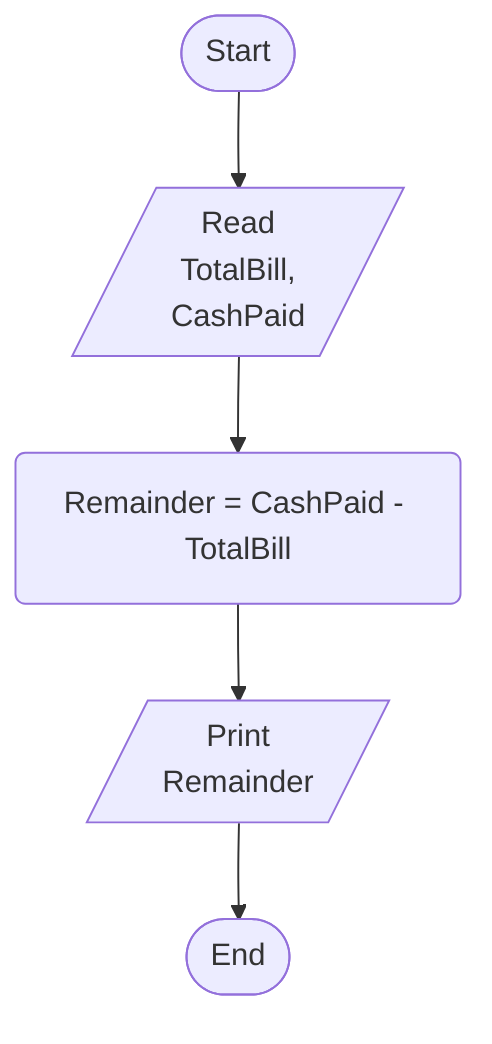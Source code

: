 %% Write a program to read a total bill and cash paid and calculate the remainder to be paid back
%% Steps
%% Step 1: Ask the user to enter (TotalBill, CashPaid)
%% Step 2: Remainder = CashPaid - TotalBill
%% Step 3: PrintRemainder

flowchart TD
    Start([Start])
    ReadTotalBillAndCashPaid[/Read\nTotalBill,\nCashPaid/]
    Remainder(Remainder = CashPaid - TotalBill)
    PrintRemainder[/Print\nRemainder/]
    End([End])
    Start --> ReadTotalBillAndCashPaid --> Remainder --> PrintRemainder --> End